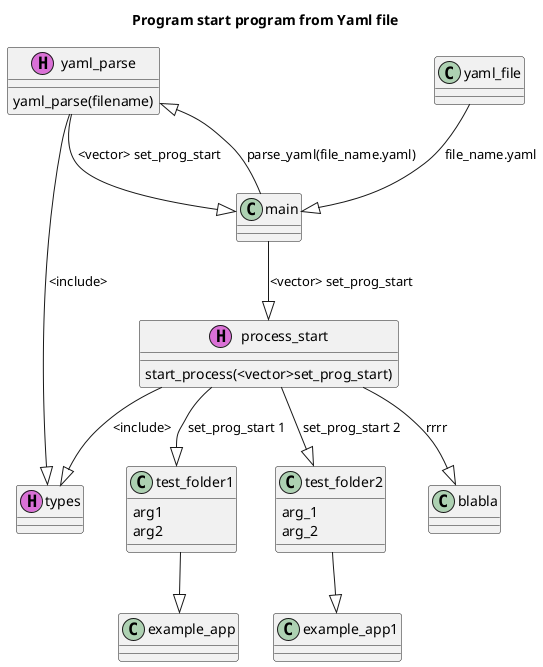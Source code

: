 @startuml
title "Program start program from Yaml file"
class  yaml_parse  << (H,orchid) >>
class  process_start  << (H,orchid) >>
class  types  << (H,orchid) >>

yaml_file --|> main :"file_name.yaml"


main --|> process_start :"<vector> set_prog_start"

main --|> yaml_parse :"parse_yaml(file_name.yaml)"
yaml_parse --|> main :"<vector> set_prog_start"

process_start --|> types :"<include>"
yaml_parse --|> types :"<include>"

process_start --|> test_folder1 :"set_prog_start 1"
process_start --|> test_folder2 :"set_prog_start 2"
process_start --|> blabla : "rrrr" 

test_folder1 --|> example_app
test_folder2 --|> example_app1  


test_folder1 : arg1
test_folder1 : arg2

test_folder2 : arg_1
test_folder2 : arg_2

yaml_parse : yaml_parse(filename)
process_start : start_process(<vector>set_prog_start)


@enduml
